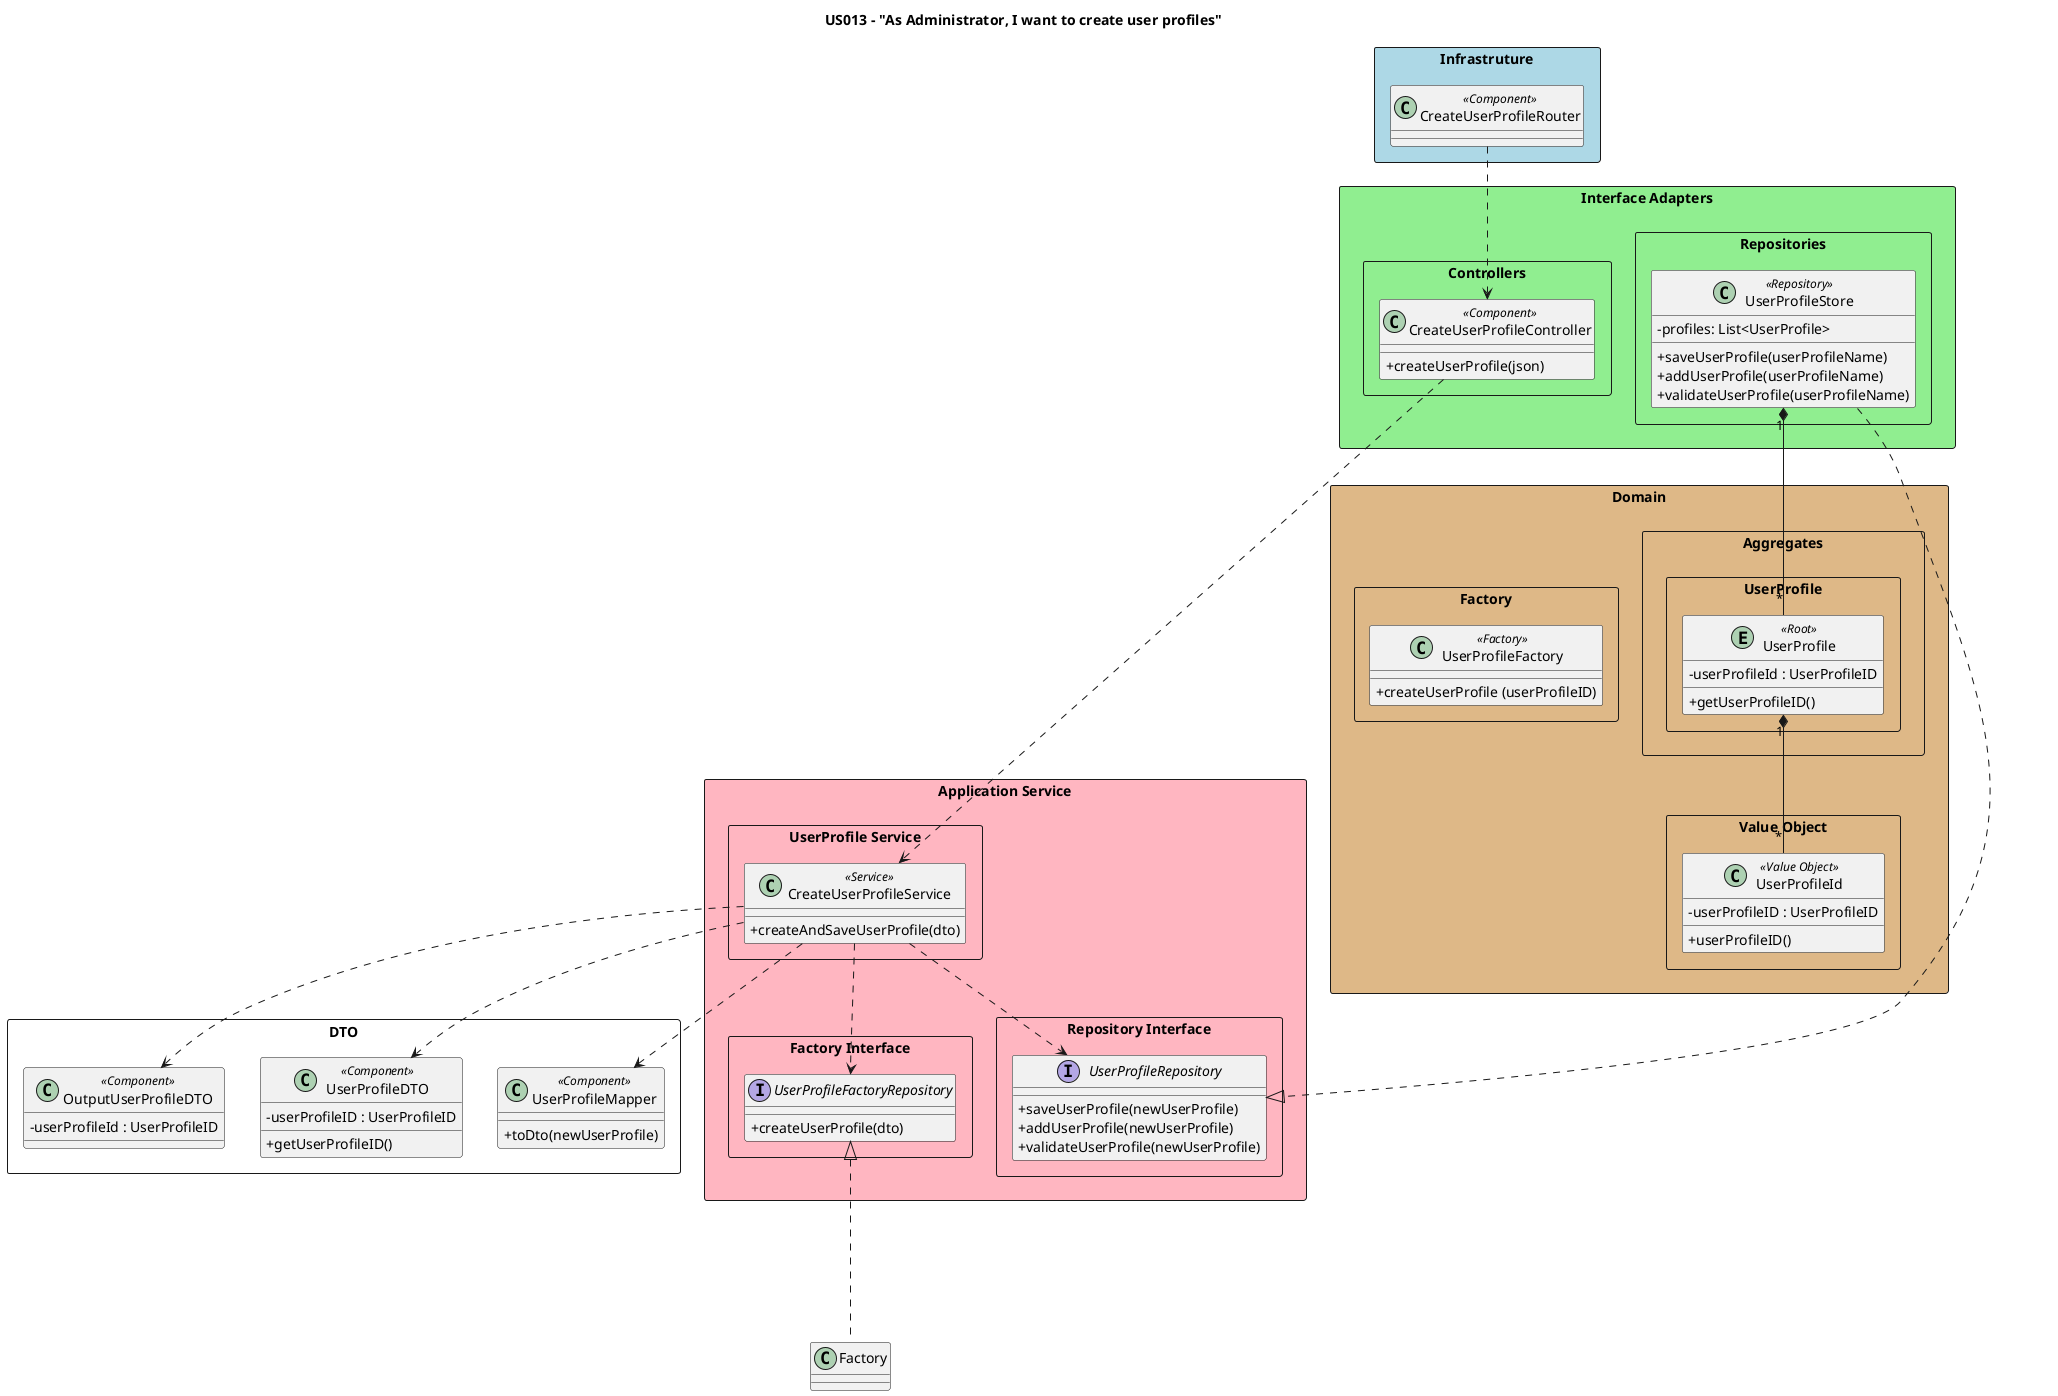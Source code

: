 @startuml
'https://plantuml.com/class-diagram

title US013 - "As Administrator, I want to create user profiles"

skinparam classAttributeIconSize 0

package "Infrastruture" <<rectangle>> #lightblue {
class "CreateUserProfileRouter"  as route << Component >>
}


package "Interface Adapters" <<rectangle>> #lightgreen {

package "Controllers" <<rectangle>>  {
class "CreateUserProfileController" as ctrl <<Component>> {
+createUserProfile(json)
}
}

package "Repositories" <<rectangle>>{
class "UserProfileStore" as Store << Repository >> {
-profiles: List<UserProfile>
+saveUserProfile(userProfileName)
+addUserProfile(userProfileName)
+validateUserProfile(userProfileName)
}
}
}


package "Application Service" <<Rectangle>> #lightpink{
package "UserProfile Service" <<rectangle>>{
class "CreateUserProfileService" as srv << Service >> {
+createAndSaveUserProfile(dto)
}
}


package "Factory Interface" <<rectangle>>{
interface "UserProfileFactoryRepository" as ifactory{
+createUserProfile(dto)
}
}

package "Repository Interface" <<rectangle>>{
interface "UserProfileRepository" as repo{
+saveUserProfile(newUserProfile)
+addUserProfile(newUserProfile)
+validateUserProfile(newUserProfile)
}
}

}

package "Domain" <<Rectangle>> #burlywood{
package "Aggregates" <<rectangle>>{

package "UserProfile" <<Rectangle>>{
entity "UserProfile" as profile << Root >> {
- userProfileId : UserProfileID
+ getUserProfileID()
}
}
}

package "Value Object" <<rectangle>>{
class "UserProfileId" as upid << Value Object >> {
-userProfileID : UserProfileID
+userProfileID()
}
}

package "Factory" <<rectangle>>{
class "UserProfileFactory" as Factory << Factory >> {
+createUserProfile (userProfileID)
}
}
}

package "DTO" <<rectangle>>{
class "UserProfileMapper" as map <<Component>> {
+ toDto(newUserProfile)
}

class "UserProfileDTO" as dto <<Component>>{
- userProfileID : UserProfileID
+ getUserProfileID()
}


class "OutputUserProfileDTO" as output <<Component>>{
- userProfileId : UserProfileID
}
}


route .d.> ctrl
Store .d.|> repo
srv ..l.> map
srv .d.> ifactory
Store "1"*---"*" profile
srv .d.> repo
Factory ..u..|> ifactory
profile "1"*--"*" upid
ctrl ...d.> srv
srv .d.> dto
srv .d.> output





@enduml